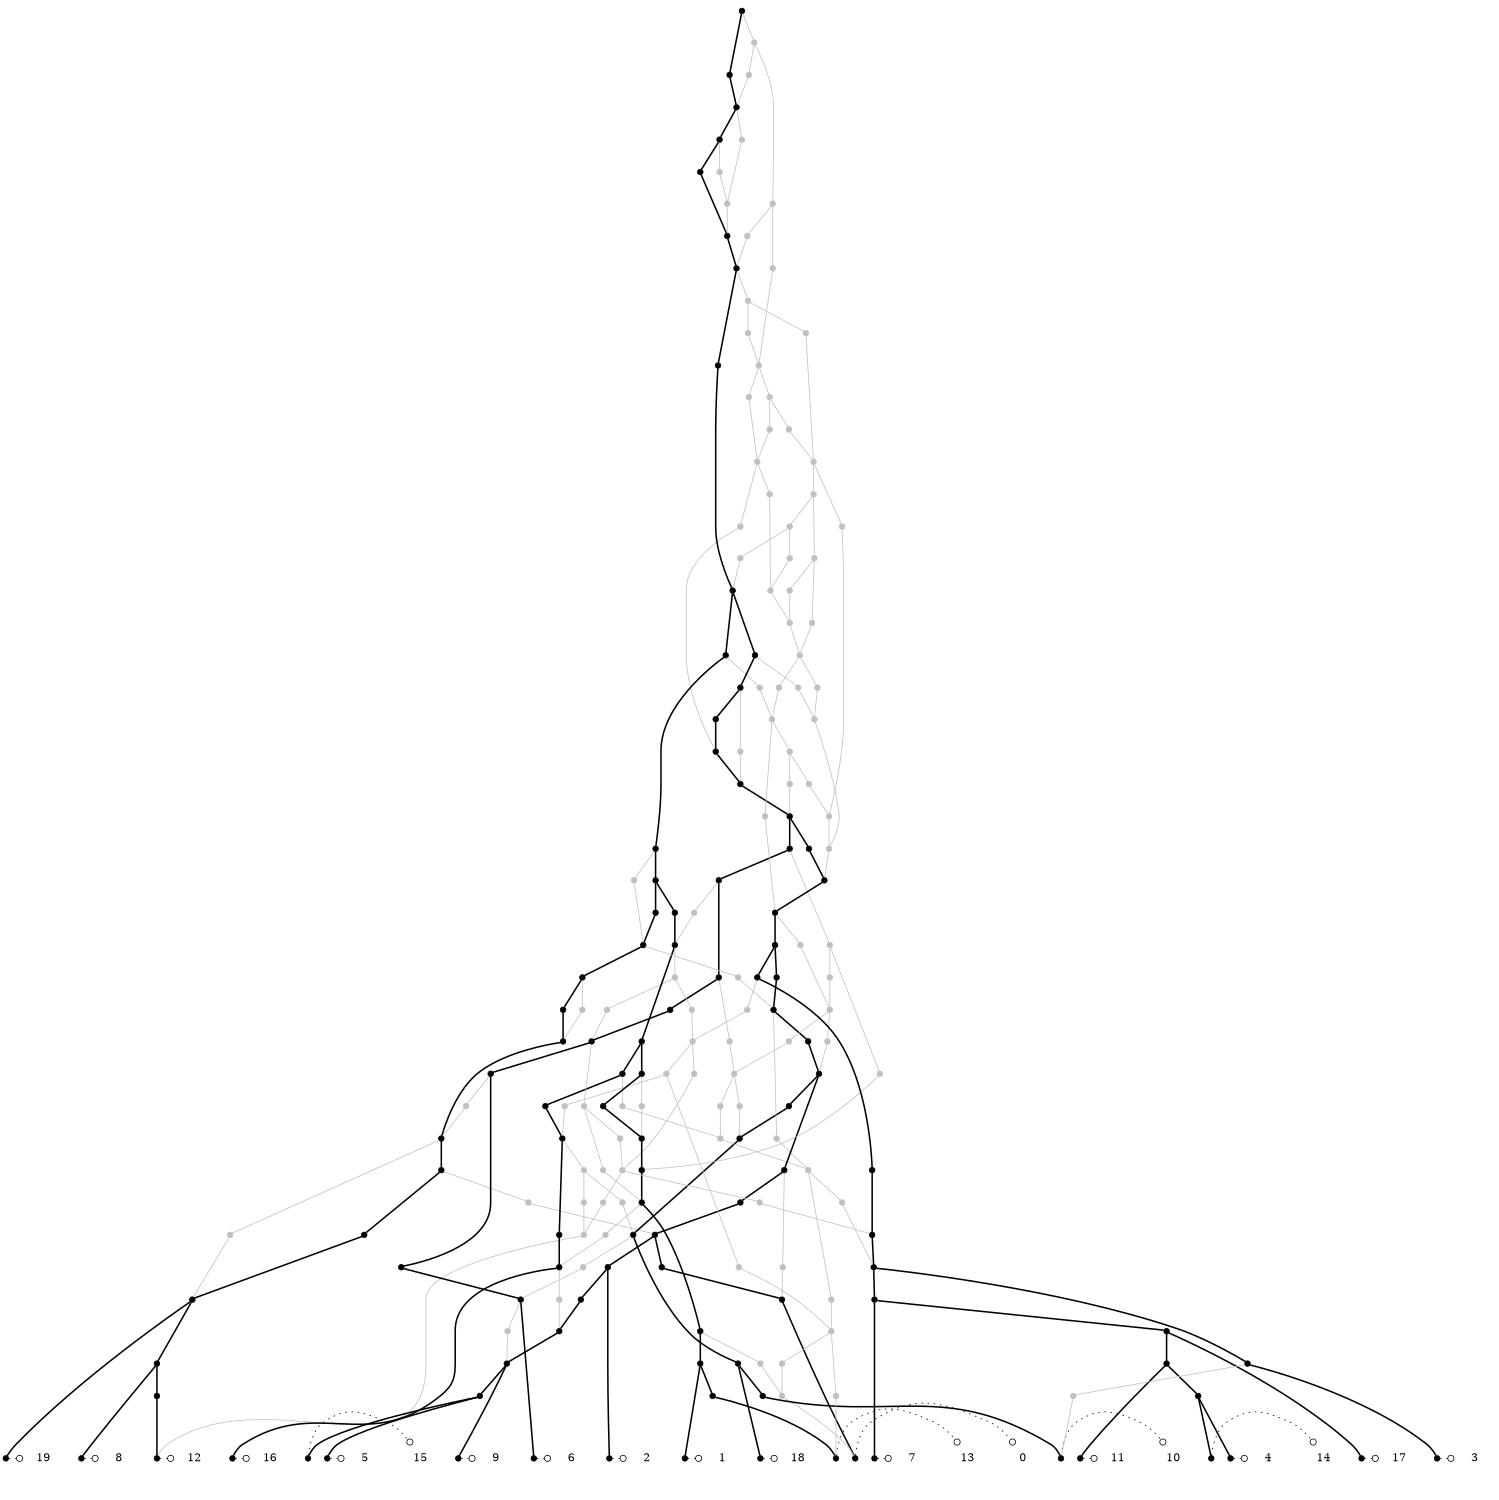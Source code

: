 digraph G {fontsize=5;ranksep=0.02;ratio=fill;size="10,10";
edge[arrowhead=none];
{rank=same;1[shape=point] 2[shape=point] 3[shape=point] 4[shape=point] 5[shape=point] 6[shape=point] 7[shape=point] 8[shape=point] 9[shape=point] 10[shape=point] 11[shape=point] 12[shape=point] 13[shape=point] 14[shape=point] 15[shape=point] 16[shape=point] 17[shape=point] 18[shape=point] 19[shape=point] 20[shape=point] }
1[shape=point,width=0.10,height=0.10]
1->205[style=dotted,arrowhead=odot,arrowsize=1];
205[shape=plaintext,label="0"];
{rank=same; 1;205}
2[shape=point,width=0.10,height=0.10]
2->206[style=dotted,arrowhead=odot,arrowsize=1];
206[shape=plaintext,label="1"];
{rank=same; 2;206}
3[shape=point,width=0.10,height=0.10]
3->207[style=dotted,arrowhead=odot,arrowsize=1];
207[shape=plaintext,label="2"];
{rank=same; 3;207}
4[shape=point,width=0.10,height=0.10]
4->208[style=dotted,arrowhead=odot,arrowsize=1];
208[shape=plaintext,label="3"];
{rank=same; 4;208}
5[shape=point,width=0.10,height=0.10]
5->209[style=dotted,arrowhead=odot,arrowsize=1];
209[shape=plaintext,label="4"];
{rank=same; 5;209}
6[shape=point,width=0.10,height=0.10]
6->210[style=dotted,arrowhead=odot,arrowsize=1];
210[shape=plaintext,label="5"];
{rank=same; 6;210}
7[shape=point,width=0.10,height=0.10]
7->211[style=dotted,arrowhead=odot,arrowsize=1];
211[shape=plaintext,label="6"];
{rank=same; 7;211}
8[shape=point,width=0.10,height=0.10]
8->212[style=dotted,arrowhead=odot,arrowsize=1];
212[shape=plaintext,label="7"];
{rank=same; 8;212}
9[shape=point,width=0.10,height=0.10]
9->213[style=dotted,arrowhead=odot,arrowsize=1];
213[shape=plaintext,label="8"];
{rank=same; 9;213}
10[shape=point,width=0.10,height=0.10]
10->214[style=dotted,arrowhead=odot,arrowsize=1];
214[shape=plaintext,label="9"];
{rank=same; 10;214}
11[shape=point,width=0.10,height=0.10]
11->215[style=dotted,arrowhead=odot,arrowsize=1];
215[shape=plaintext,label="10"];
{rank=same; 11;215}
12[shape=point,width=0.10,height=0.10]
12->216[style=dotted,arrowhead=odot,arrowsize=1];
216[shape=plaintext,label="11"];
{rank=same; 12;216}
13[shape=point,width=0.10,height=0.10]
13->217[style=dotted,arrowhead=odot,arrowsize=1];
217[shape=plaintext,label="12"];
{rank=same; 13;217}
14[shape=point,width=0.10,height=0.10]
14->218[style=dotted,arrowhead=odot,arrowsize=1];
218[shape=plaintext,label="13"];
{rank=same; 14;218}
15[shape=point,width=0.10,height=0.10]
15->219[style=dotted,arrowhead=odot,arrowsize=1];
219[shape=plaintext,label="14"];
{rank=same; 15;219}
16[shape=point,width=0.10,height=0.10]
16->220[style=dotted,arrowhead=odot,arrowsize=1];
220[shape=plaintext,label="15"];
{rank=same; 16;220}
17[shape=point,width=0.10,height=0.10]
17->221[style=dotted,arrowhead=odot,arrowsize=1];
221[shape=plaintext,label="16"];
{rank=same; 17;221}
18[shape=point,width=0.10,height=0.10]
18->222[style=dotted,arrowhead=odot,arrowsize=1];
222[shape=plaintext,label="17"];
{rank=same; 18;222}
19[shape=point,width=0.10,height=0.10]
19->223[style=dotted,arrowhead=odot,arrowsize=1];
223[shape=plaintext,label="18"];
{rank=same; 19;223}
20[shape=point,width=0.10,height=0.10]
20->224[style=dotted,arrowhead=odot,arrowsize=1];
224[shape=plaintext,label="19"];
{rank=same; 20;224}
21[shape=point,width=0.10,height=0.10]
22[shape=point,width=0.10,height=0.10]
23[shape=point,width=0.10,height=0.10,color=gray]
24[shape=point,width=0.10,height=0.10]
25[shape=point,width=0.10,height=0.10]
26[shape=point,width=0.10,height=0.10]
27[shape=point,width=0.10,height=0.10]
28[shape=point,width=0.10,height=0.10,color=gray]
29[shape=point,width=0.10,height=0.10]
30[shape=point,width=0.10,height=0.10,color=gray]
31[shape=point,width=0.10,height=0.10]
32[shape=point,width=0.10,height=0.10,color=gray]
33[shape=point,width=0.10,height=0.10]
34[shape=point,width=0.10,height=0.10,color=gray]
35[shape=point,width=0.10,height=0.10]
36[shape=point,width=0.10,height=0.10]
37[shape=point,width=0.10,height=0.10]
38[shape=point,width=0.10,height=0.10]
39[shape=point,width=0.10,height=0.10]
40[shape=point,width=0.10,height=0.10,color=gray]
41[shape=point,width=0.10,height=0.10]
42[shape=point,width=0.10,height=0.10]
43[shape=point,width=0.10,height=0.10]
44[shape=point,width=0.10,height=0.10]
45[shape=point,width=0.10,height=0.10]
46[shape=point,width=0.10,height=0.10,color=gray]
47[shape=point,width=0.10,height=0.10]
48[shape=point,width=0.10,height=0.10,color=gray]
49[shape=point,width=0.10,height=0.10]
50[shape=point,width=0.10,height=0.10]
51[shape=point,width=0.10,height=0.10]
52[shape=point,width=0.10,height=0.10]
53[shape=point,width=0.10,height=0.10,color=gray]
54[shape=point,width=0.10,height=0.10,color=gray]
55[shape=point,width=0.10,height=0.10,color=gray]
56[shape=point,width=0.10,height=0.10]
57[shape=point,width=0.10,height=0.10,color=gray]
58[shape=point,width=0.10,height=0.10]
59[shape=point,width=0.10,height=0.10]
60[shape=point,width=0.10,height=0.10,color=gray]
61[shape=point,width=0.10,height=0.10]
62[shape=point,width=0.10,height=0.10,color=gray]
63[shape=point,width=0.10,height=0.10,color=gray]
64[shape=point,width=0.10,height=0.10]
65[shape=point,width=0.10,height=0.10,color=gray]
66[shape=point,width=0.10,height=0.10]
67[shape=point,width=0.10,height=0.10]
68[shape=point,width=0.10,height=0.10,color=gray]
69[shape=point,width=0.10,height=0.10,color=gray]
70[shape=point,width=0.10,height=0.10]
71[shape=point,width=0.10,height=0.10,color=gray]
72[shape=point,width=0.10,height=0.10]
73[shape=point,width=0.10,height=0.10,color=gray]
74[shape=point,width=0.10,height=0.10,color=gray]
75[shape=point,width=0.10,height=0.10]
76[shape=point,width=0.10,height=0.10,color=gray]
77[shape=point,width=0.10,height=0.10]
78[shape=point,width=0.10,height=0.10,color=gray]
79[shape=point,width=0.10,height=0.10]
80[shape=point,width=0.10,height=0.10,color=gray]
81[shape=point,width=0.10,height=0.10,color=gray]
82[shape=point,width=0.10,height=0.10]
83[shape=point,width=0.10,height=0.10,color=gray]
84[shape=point,width=0.10,height=0.10,color=gray]
85[shape=point,width=0.10,height=0.10]
86[shape=point,width=0.10,height=0.10]
87[shape=point,width=0.10,height=0.10,color=gray]
88[shape=point,width=0.10,height=0.10]
89[shape=point,width=0.10,height=0.10,color=gray]
90[shape=point,width=0.10,height=0.10]
91[shape=point,width=0.10,height=0.10,color=gray]
92[shape=point,width=0.10,height=0.10]
93[shape=point,width=0.10,height=0.10,color=gray]
94[shape=point,width=0.10,height=0.10,color=gray]
95[shape=point,width=0.10,height=0.10]
96[shape=point,width=0.10,height=0.10,color=gray]
97[shape=point,width=0.10,height=0.10]
98[shape=point,width=0.10,height=0.10,color=gray]
99[shape=point,width=0.10,height=0.10,color=gray]
100[shape=point,width=0.10,height=0.10,color=gray]
101[shape=point,width=0.10,height=0.10]
102[shape=point,width=0.10,height=0.10,color=gray]
103[shape=point,width=0.10,height=0.10]
104[shape=point,width=0.10,height=0.10,color=gray]
105[shape=point,width=0.10,height=0.10]
106[shape=point,width=0.10,height=0.10,color=gray]
107[shape=point,width=0.10,height=0.10,color=gray]
108[shape=point,width=0.10,height=0.10]
109[shape=point,width=0.10,height=0.10,color=gray]
110[shape=point,width=0.10,height=0.10,color=gray]
111[shape=point,width=0.10,height=0.10,color=gray]
112[shape=point,width=0.10,height=0.10]
113[shape=point,width=0.10,height=0.10]
114[shape=point,width=0.10,height=0.10,color=gray]
115[shape=point,width=0.10,height=0.10,color=gray]
116[shape=point,width=0.10,height=0.10,color=gray]
117[shape=point,width=0.10,height=0.10]
118[shape=point,width=0.10,height=0.10,color=gray]
119[shape=point,width=0.10,height=0.10,color=gray]
120[shape=point,width=0.10,height=0.10,color=gray]
121[shape=point,width=0.10,height=0.10]
122[shape=point,width=0.10,height=0.10]
123[shape=point,width=0.10,height=0.10,color=gray]
124[shape=point,width=0.10,height=0.10]
125[shape=point,width=0.10,height=0.10,color=gray]
126[shape=point,width=0.10,height=0.10]
127[shape=point,width=0.10,height=0.10,color=gray]
128[shape=point,width=0.10,height=0.10]
129[shape=point,width=0.10,height=0.10,color=gray]
130[shape=point,width=0.10,height=0.10]
131[shape=point,width=0.10,height=0.10]
132[shape=point,width=0.10,height=0.10,color=gray]
133[shape=point,width=0.10,height=0.10]
134[shape=point,width=0.10,height=0.10]
135[shape=point,width=0.10,height=0.10]
136[shape=point,width=0.10,height=0.10]
137[shape=point,width=0.10,height=0.10]
138[shape=point,width=0.10,height=0.10]
139[shape=point,width=0.10,height=0.10]
140[shape=point,width=0.10,height=0.10,color=gray]
141[shape=point,width=0.10,height=0.10]
142[shape=point,width=0.10,height=0.10,color=gray]
143[shape=point,width=0.10,height=0.10]
144[shape=point,width=0.10,height=0.10,color=gray]
145[shape=point,width=0.10,height=0.10]
146[shape=point,width=0.10,height=0.10]
147[shape=point,width=0.10,height=0.10,color=gray]
148[shape=point,width=0.10,height=0.10,color=gray]
149[shape=point,width=0.10,height=0.10]
150[shape=point,width=0.10,height=0.10,color=gray]
151[shape=point,width=0.10,height=0.10,color=gray]
152[shape=point,width=0.10,height=0.10,color=gray]
153[shape=point,width=0.10,height=0.10]
154[shape=point,width=0.10,height=0.10,color=gray]
155[shape=point,width=0.10,height=0.10]
156[shape=point,width=0.10,height=0.10,color=gray]
157[shape=point,width=0.10,height=0.10,color=gray]
158[shape=point,width=0.10,height=0.10]
159[shape=point,width=0.10,height=0.10]
160[shape=point,width=0.10,height=0.10,color=gray]
161[shape=point,width=0.10,height=0.10,color=gray]
162[shape=point,width=0.10,height=0.10,color=gray]
163[shape=point,width=0.10,height=0.10,color=gray]
164[shape=point,width=0.10,height=0.10,color=gray]
165[shape=point,width=0.10,height=0.10,color=gray]
166[shape=point,width=0.10,height=0.10,color=gray]
167[shape=point,width=0.10,height=0.10,color=gray]
168[shape=point,width=0.10,height=0.10]
169[shape=point,width=0.10,height=0.10]
170[shape=point,width=0.10,height=0.10,color=gray]
171[shape=point,width=0.10,height=0.10,color=gray]
172[shape=point,width=0.10,height=0.10]
173[shape=point,width=0.10,height=0.10,color=gray]
174[shape=point,width=0.10,height=0.10,color=gray]
175[shape=point,width=0.10,height=0.10,color=gray]
176[shape=point,width=0.10,height=0.10]
177[shape=point,width=0.10,height=0.10,color=gray]
178[shape=point,width=0.10,height=0.10,color=gray]
179[shape=point,width=0.10,height=0.10,color=gray]
180[shape=point,width=0.10,height=0.10,color=gray]
181[shape=point,width=0.10,height=0.10,color=gray]
182[shape=point,width=0.10,height=0.10,color=gray]
183[shape=point,width=0.10,height=0.10,color=gray]
184[shape=point,width=0.10,height=0.10,color=gray]
185[shape=point,width=0.10,height=0.10,color=gray]
186[shape=point,width=0.10,height=0.10,color=gray]
187[shape=point,width=0.10,height=0.10,color=gray]
188[shape=point,width=0.10,height=0.10,color=gray]
189[shape=point,width=0.10,height=0.10,color=gray]
190[shape=point,width=0.10,height=0.10,color=gray]
191[shape=point,width=0.10,height=0.10]
192[shape=point,width=0.10,height=0.10]
193[shape=point,width=0.10,height=0.10,color=gray]
194[shape=point,width=0.10,height=0.10,color=gray]
195[shape=point,width=0.10,height=0.10]
196[shape=point,width=0.10,height=0.10,color=gray]
197[shape=point,width=0.10,height=0.10,color=gray]
198[shape=point,width=0.10,height=0.10,color=gray]
199[shape=point,width=0.10,height=0.10]
200[shape=point,width=0.10,height=0.10]
201[shape=point,width=0.10,height=0.10]
202[shape=point,width=0.10,height=0.10,color=gray]
203[shape=point,width=0.10,height=0.10,color=gray]
204[shape=point,width=0.10,height=0.10]
29 -> 1[style=bold]
30 -> 1[color=gray]
61 -> 2[style=bold]
44 -> 3[style=bold]
41 -> 4[style=bold]
21 -> 5[style=bold]
25 -> 6[style=bold]
38 -> 7[style=bold]
49 -> 8[style=bold]
35 -> 9[style=bold]
26 -> 10[style=bold]
33 -> 11[style=bold]
34 -> 11[color=gray]
24 -> 12[style=bold]
22 -> 13[style=bold]
23 -> 13[color=gray]
39 -> 14[style=bold]
40 -> 14[color=gray]
21 -> 15[style=bold]
25 -> 16[style=bold]
42 -> 17[style=bold]
37 -> 18[style=bold]
36 -> 19[style=bold]
43 -> 20[style=bold]
24 -> 21[style=bold]
35 -> 22[style=bold]
62 -> 23[color=gray]
63 -> 23[color=gray]
37 -> 24[style=bold]
26 -> 25[style=bold]
27 -> 26[style=bold]
28 -> 26[color=gray]
31 -> 27[style=bold]
32 -> 27[color=gray]
38 -> 28[color=gray]
45 -> 29[style=bold]
46 -> 29[color=gray]
53 -> 30[color=gray]
54 -> 30[color=gray]
44 -> 31[style=bold]
42 -> 32[color=gray]
36 -> 33[style=bold]
41 -> 34[color=gray]
43 -> 35[style=bold]
50 -> 36[style=bold]
49 -> 37[style=bold]
47 -> 38[style=bold]
48 -> 38[color=gray]
61 -> 39[style=bold]
55 -> 40[color=gray]
51 -> 41[style=bold]
70 -> 42[style=bold]
71 -> 42[color=gray]
64 -> 43[style=bold]
65 -> 43[color=gray]
52 -> 44[style=bold]
52 -> 45[style=bold]
58 -> 46[color=gray]
105 -> 47[style=bold]
50 -> 48[color=gray]
51 -> 49[style=bold]
59 -> 50[style=bold]
60 -> 50[color=gray]
67 -> 51[style=bold]
68 -> 51[color=gray]
56 -> 52[style=bold]
57 -> 52[color=gray]
66 -> 53[color=gray]
55 -> 54[color=gray]
73 -> 55[color=gray]
74 -> 55[color=gray]
58 -> 56[style=bold]
72 -> 57[color=gray]
95 -> 58[style=bold]
86 -> 59[style=bold]
87 -> 59[color=gray]
69 -> 60[color=gray]
66 -> 61[style=bold]
94 -> 62[color=gray]
69 -> 63[color=gray]
72 -> 64[style=bold]
82 -> 65[color=gray]
79 -> 66[style=bold]
90 -> 67[style=bold]
91 -> 67[color=gray]
76 -> 68[color=gray]
75 -> 69[color=gray]
75 -> 70[style=bold]
79 -> 71[color=gray]
82 -> 72[style=bold]
76 -> 73[color=gray]
96 -> 74[color=gray]
77 -> 75[style=bold]
78 -> 75[color=gray]
80 -> 76[color=gray]
81 -> 76[color=gray]
85 -> 77[style=bold]
96 -> 78[color=gray]
88 -> 79[style=bold]
89 -> 79[color=gray]
83 -> 80[color=gray]
84 -> 80[color=gray]
101 -> 81[color=gray]
92 -> 82[style=bold]
93 -> 82[color=gray]
102 -> 83[color=gray]
85 -> 84[color=gray]
122 -> 85[style=bold]
95 -> 86[style=bold]
102 -> 87[color=gray]
103 -> 88[style=bold]
104 -> 88[color=gray]
107 -> 89[color=gray]
128 -> 90[style=bold]
94 -> 91[color=gray]
124 -> 92[style=bold]
125 -> 92[color=gray]
105 -> 93[color=gray]
99 -> 94[color=gray]
100 -> 94[color=gray]
97 -> 95[style=bold]
98 -> 95[color=gray]
106 -> 96[color=gray]
101 -> 97[style=bold]
116 -> 98[color=gray]
107 -> 99[color=gray]
106 -> 100[color=gray]
126 -> 101[style=bold]
127 -> 101[color=gray]
114 -> 102[color=gray]
115 -> 102[color=gray]
108 -> 103[style=bold]
109 -> 103[color=gray]
123 -> 104[color=gray]
112 -> 105[style=bold]
110 -> 106[color=gray]
111 -> 106[color=gray]
112 -> 107[color=gray]
113 -> 108[style=bold]
113 -> 109[color=gray]
129 -> 110[color=gray]
128 -> 111[color=gray]
117 -> 112[style=bold]
118 -> 112[color=gray]
122 -> 113[style=bold]
121 -> 114[color=gray]
116 -> 115[color=gray]
119 -> 116[color=gray]
120 -> 116[color=gray]
121 -> 117[style=bold]
129 -> 118[color=gray]
123 -> 119[color=gray]
138 -> 120[color=gray]
134 -> 121[style=bold]
130 -> 122[style=bold]
136 -> 123[color=gray]
133 -> 124[style=bold]
133 -> 125[color=gray]
135 -> 126[style=bold]
137 -> 127[color=gray]
135 -> 128[style=bold]
130 -> 129[color=gray]
131 -> 130[style=bold]
132 -> 130[color=gray]
145 -> 131[style=bold]
134 -> 132[color=gray]
137 -> 133[style=bold]
136 -> 134[style=bold]
138 -> 135[style=bold]
146 -> 136[style=bold]
141 -> 137[style=bold]
142 -> 137[color=gray]
139 -> 138[style=bold]
140 -> 138[color=gray]
143 -> 139[style=bold]
144 -> 139[color=gray]
160 -> 140[color=gray]
145 -> 141[style=bold]
158 -> 142[color=gray]
146 -> 143[style=bold]
147 -> 144[color=gray]
148 -> 144[color=gray]
158 -> 145[style=bold]
149 -> 146[style=bold]
150 -> 146[color=gray]
151 -> 147[color=gray]
152 -> 147[color=gray]
161 -> 148[color=gray]
162 -> 148[color=gray]
153 -> 149[style=bold]
154 -> 149[color=gray]
157 -> 150[color=gray]
157 -> 151[color=gray]
181 -> 152[color=gray]
155 -> 153[style=bold]
156 -> 153[color=gray]
159 -> 154[color=gray]
159 -> 155[style=bold]
179 -> 156[color=gray]
160 -> 157[color=gray]
168 -> 158[style=bold]
169 -> 159[style=bold]
163 -> 160[color=gray]
164 -> 160[color=gray]
169 -> 161[color=gray]
165 -> 162[color=gray]
168 -> 163[color=gray]
165 -> 164[color=gray]
166 -> 165[color=gray]
167 -> 165[color=gray]
170 -> 166[color=gray]
171 -> 166[color=gray]
175 -> 167[color=gray]
172 -> 168[style=bold]
172 -> 169[style=bold]
175 -> 170[color=gray]
173 -> 171[color=gray]
174 -> 171[color=gray]
176 -> 172[style=bold]
177 -> 172[color=gray]
179 -> 173[color=gray]
178 -> 174[color=gray]
180 -> 175[color=gray]
191 -> 176[style=bold]
178 -> 177[color=gray]
180 -> 178[color=gray]
184 -> 179[color=gray]
185 -> 179[color=gray]
181 -> 180[color=gray]
182 -> 181[color=gray]
183 -> 181[color=gray]
190 -> 182[color=gray]
186 -> 183[color=gray]
186 -> 184[color=gray]
187 -> 185[color=gray]
187 -> 186[color=gray]
188 -> 187[color=gray]
189 -> 187[color=gray]
190 -> 188[color=gray]
194 -> 189[color=gray]
191 -> 190[color=gray]
192 -> 191[style=bold]
193 -> 191[color=gray]
195 -> 192[style=bold]
196 -> 192[color=gray]
194 -> 193[color=gray]
203 -> 194[color=gray]
199 -> 195[style=bold]
197 -> 196[color=gray]
198 -> 196[color=gray]
200 -> 197[color=gray]
199 -> 198[color=gray]
200 -> 199[style=bold]
201 -> 200[style=bold]
202 -> 200[color=gray]
204 -> 201[style=bold]
203 -> 202[color=gray]
204 -> 203[color=gray]
}

